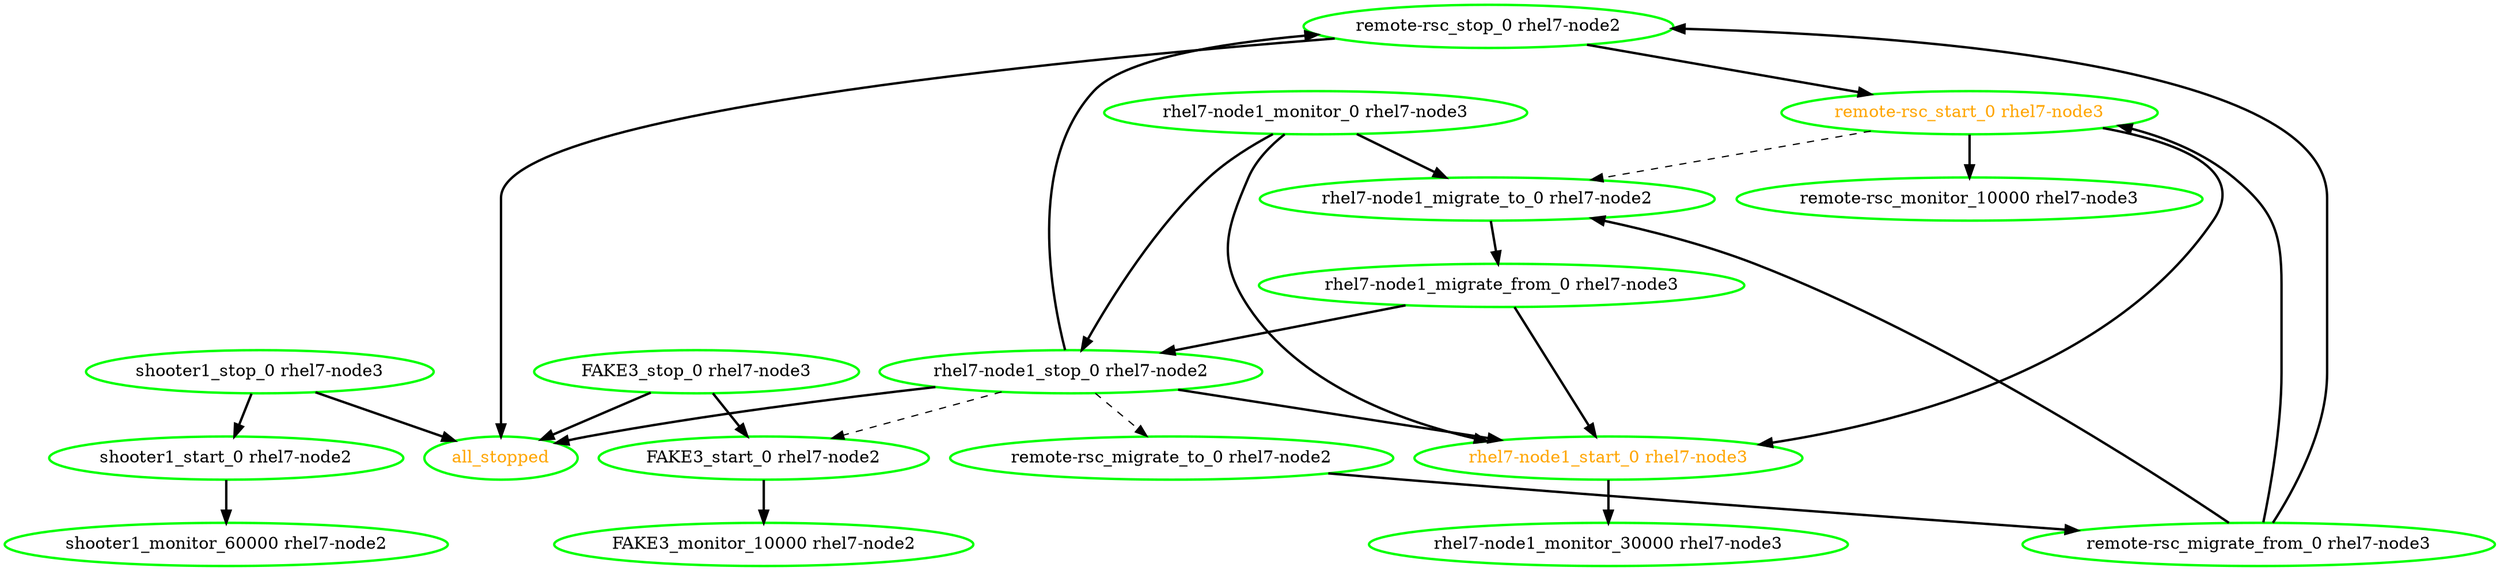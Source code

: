  digraph "g" {
"FAKE3_monitor_10000 rhel7-node2" [ style=bold color="green" fontcolor="black"]
"FAKE3_start_0 rhel7-node2" -> "FAKE3_monitor_10000 rhel7-node2" [ style = bold]
"FAKE3_start_0 rhel7-node2" [ style=bold color="green" fontcolor="black"]
"FAKE3_stop_0 rhel7-node3" -> "FAKE3_start_0 rhel7-node2" [ style = bold]
"FAKE3_stop_0 rhel7-node3" -> "all_stopped" [ style = bold]
"FAKE3_stop_0 rhel7-node3" [ style=bold color="green" fontcolor="black"]
"all_stopped" [ style=bold color="green" fontcolor="orange"]
"remote-rsc_migrate_from_0 rhel7-node3" -> "remote-rsc_start_0 rhel7-node3" [ style = bold]
"remote-rsc_migrate_from_0 rhel7-node3" -> "remote-rsc_stop_0 rhel7-node2" [ style = bold]
"remote-rsc_migrate_from_0 rhel7-node3" -> "rhel7-node1_migrate_to_0 rhel7-node2" [ style = bold]
"remote-rsc_migrate_from_0 rhel7-node3" [ style=bold color="green" fontcolor="black"]
"remote-rsc_migrate_to_0 rhel7-node2" -> "remote-rsc_migrate_from_0 rhel7-node3" [ style = bold]
"remote-rsc_migrate_to_0 rhel7-node2" [ style=bold color="green" fontcolor="black"]
"remote-rsc_monitor_10000 rhel7-node3" [ style=bold color="green" fontcolor="black"]
"remote-rsc_start_0 rhel7-node3" -> "remote-rsc_monitor_10000 rhel7-node3" [ style = bold]
"remote-rsc_start_0 rhel7-node3" -> "rhel7-node1_migrate_to_0 rhel7-node2" [ style = dashed]
"remote-rsc_start_0 rhel7-node3" -> "rhel7-node1_start_0 rhel7-node3" [ style = bold]
"remote-rsc_start_0 rhel7-node3" [ style=bold color="green" fontcolor="orange"]
"remote-rsc_stop_0 rhel7-node2" -> "all_stopped" [ style = bold]
"remote-rsc_stop_0 rhel7-node2" -> "remote-rsc_start_0 rhel7-node3" [ style = bold]
"remote-rsc_stop_0 rhel7-node2" [ style=bold color="green" fontcolor="black"]
"rhel7-node1_migrate_from_0 rhel7-node3" -> "rhel7-node1_start_0 rhel7-node3" [ style = bold]
"rhel7-node1_migrate_from_0 rhel7-node3" -> "rhel7-node1_stop_0 rhel7-node2" [ style = bold]
"rhel7-node1_migrate_from_0 rhel7-node3" [ style=bold color="green" fontcolor="black"]
"rhel7-node1_migrate_to_0 rhel7-node2" -> "rhel7-node1_migrate_from_0 rhel7-node3" [ style = bold]
"rhel7-node1_migrate_to_0 rhel7-node2" [ style=bold color="green" fontcolor="black"]
"rhel7-node1_monitor_0 rhel7-node3" -> "rhel7-node1_migrate_to_0 rhel7-node2" [ style = bold]
"rhel7-node1_monitor_0 rhel7-node3" -> "rhel7-node1_start_0 rhel7-node3" [ style = bold]
"rhel7-node1_monitor_0 rhel7-node3" -> "rhel7-node1_stop_0 rhel7-node2" [ style = bold]
"rhel7-node1_monitor_0 rhel7-node3" [ style=bold color="green" fontcolor="black"]
"rhel7-node1_monitor_30000 rhel7-node3" [ style=bold color="green" fontcolor="black"]
"rhel7-node1_start_0 rhel7-node3" -> "rhel7-node1_monitor_30000 rhel7-node3" [ style = bold]
"rhel7-node1_start_0 rhel7-node3" [ style=bold color="green" fontcolor="orange"]
"rhel7-node1_stop_0 rhel7-node2" -> "FAKE3_start_0 rhel7-node2" [ style = dashed]
"rhel7-node1_stop_0 rhel7-node2" -> "all_stopped" [ style = bold]
"rhel7-node1_stop_0 rhel7-node2" -> "remote-rsc_migrate_to_0 rhel7-node2" [ style = dashed]
"rhel7-node1_stop_0 rhel7-node2" -> "remote-rsc_stop_0 rhel7-node2" [ style = bold]
"rhel7-node1_stop_0 rhel7-node2" -> "rhel7-node1_start_0 rhel7-node3" [ style = bold]
"rhel7-node1_stop_0 rhel7-node2" [ style=bold color="green" fontcolor="black"]
"shooter1_monitor_60000 rhel7-node2" [ style=bold color="green" fontcolor="black"]
"shooter1_start_0 rhel7-node2" -> "shooter1_monitor_60000 rhel7-node2" [ style = bold]
"shooter1_start_0 rhel7-node2" [ style=bold color="green" fontcolor="black"]
"shooter1_stop_0 rhel7-node3" -> "all_stopped" [ style = bold]
"shooter1_stop_0 rhel7-node3" -> "shooter1_start_0 rhel7-node2" [ style = bold]
"shooter1_stop_0 rhel7-node3" [ style=bold color="green" fontcolor="black"]
}
